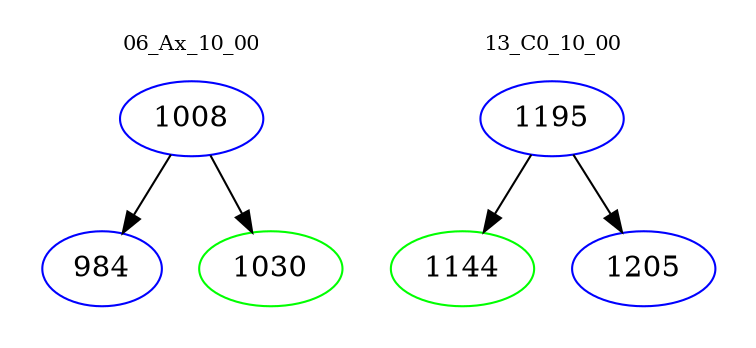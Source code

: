 digraph{
subgraph cluster_0 {
color = white
label = "06_Ax_10_00";
fontsize=10;
T0_1008 [label="1008", color="blue"]
T0_1008 -> T0_984 [color="black"]
T0_984 [label="984", color="blue"]
T0_1008 -> T0_1030 [color="black"]
T0_1030 [label="1030", color="green"]
}
subgraph cluster_1 {
color = white
label = "13_C0_10_00";
fontsize=10;
T1_1195 [label="1195", color="blue"]
T1_1195 -> T1_1144 [color="black"]
T1_1144 [label="1144", color="green"]
T1_1195 -> T1_1205 [color="black"]
T1_1205 [label="1205", color="blue"]
}
}
